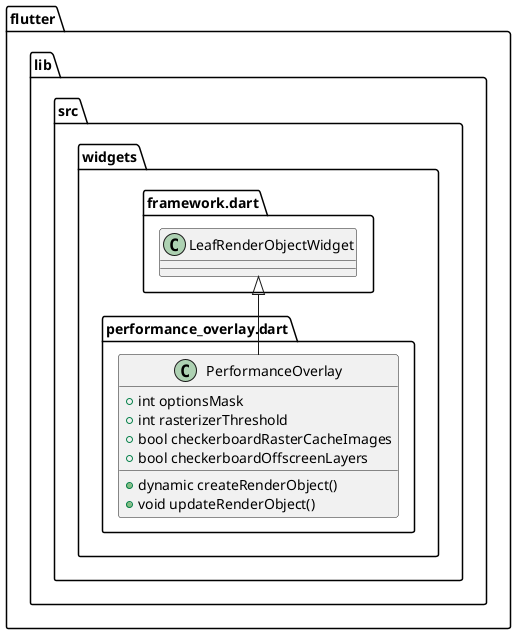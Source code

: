 @startuml
set namespaceSeparator ::

class "flutter::lib::src::widgets::performance_overlay.dart::PerformanceOverlay" {
  +int optionsMask
  +int rasterizerThreshold
  +bool checkerboardRasterCacheImages
  +bool checkerboardOffscreenLayers
  +dynamic createRenderObject()
  +void updateRenderObject()
}

"flutter::lib::src::widgets::framework.dart::LeafRenderObjectWidget" <|-- "flutter::lib::src::widgets::performance_overlay.dart::PerformanceOverlay"


@enduml